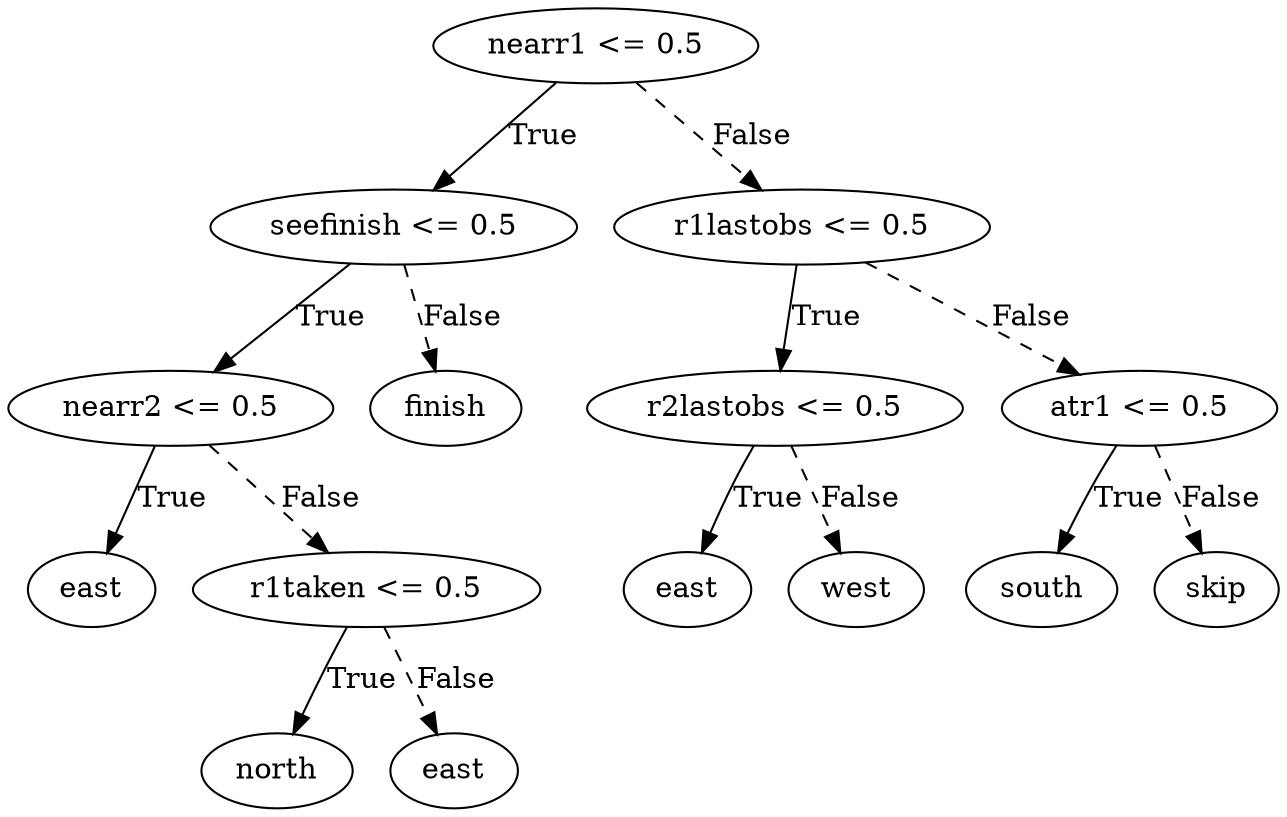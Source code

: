 digraph {
0 [label="nearr1 <= 0.5"];
1 [label="seefinish <= 0.5"];
2 [label="nearr2 <= 0.5"];
3 [label="east"];
2 -> 3 [label="True"];
4 [label="r1taken <= 0.5"];
5 [label="north"];
4 -> 5 [label="True"];
6 [label="east"];
4 -> 6 [style="dashed", label="False"];
2 -> 4 [style="dashed", label="False"];
1 -> 2 [label="True"];
7 [label="finish"];
1 -> 7 [style="dashed", label="False"];
0 -> 1 [label="True"];
8 [label="r1lastobs <= 0.5"];
9 [label="r2lastobs <= 0.5"];
10 [label="east"];
9 -> 10 [label="True"];
11 [label="west"];
9 -> 11 [style="dashed", label="False"];
8 -> 9 [label="True"];
12 [label="atr1 <= 0.5"];
13 [label="south"];
12 -> 13 [label="True"];
14 [label="skip"];
12 -> 14 [style="dashed", label="False"];
8 -> 12 [style="dashed", label="False"];
0 -> 8 [style="dashed", label="False"];

}